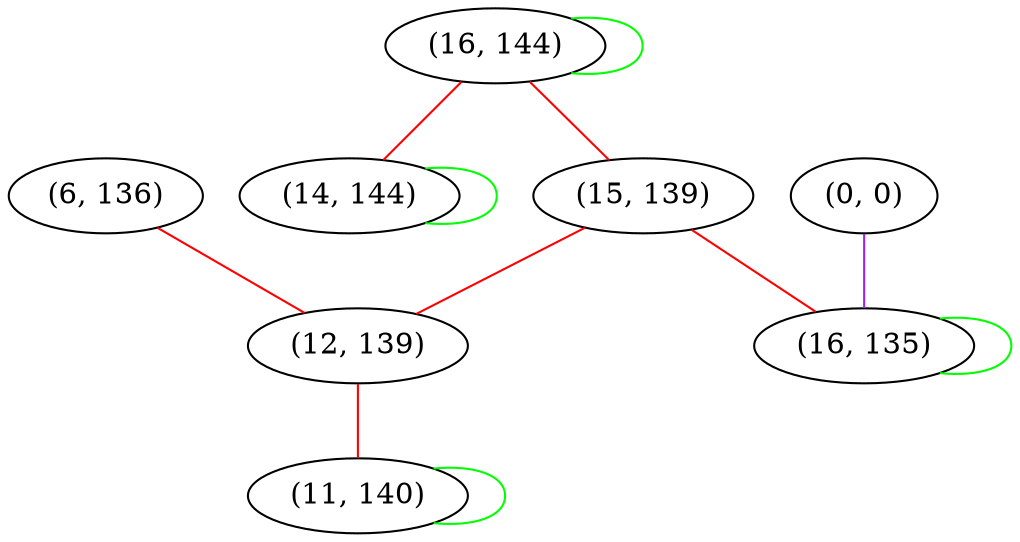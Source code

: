 graph "" {
"(16, 144)";
"(6, 136)";
"(15, 139)";
"(0, 0)";
"(12, 139)";
"(11, 140)";
"(16, 135)";
"(14, 144)";
"(16, 144)" -- "(15, 139)"  [color=red, key=0, weight=1];
"(16, 144)" -- "(16, 144)"  [color=green, key=0, weight=2];
"(16, 144)" -- "(14, 144)"  [color=red, key=0, weight=1];
"(6, 136)" -- "(12, 139)"  [color=red, key=0, weight=1];
"(15, 139)" -- "(16, 135)"  [color=red, key=0, weight=1];
"(15, 139)" -- "(12, 139)"  [color=red, key=0, weight=1];
"(0, 0)" -- "(16, 135)"  [color=purple, key=0, weight=4];
"(12, 139)" -- "(11, 140)"  [color=red, key=0, weight=1];
"(11, 140)" -- "(11, 140)"  [color=green, key=0, weight=2];
"(16, 135)" -- "(16, 135)"  [color=green, key=0, weight=2];
"(14, 144)" -- "(14, 144)"  [color=green, key=0, weight=2];
}
